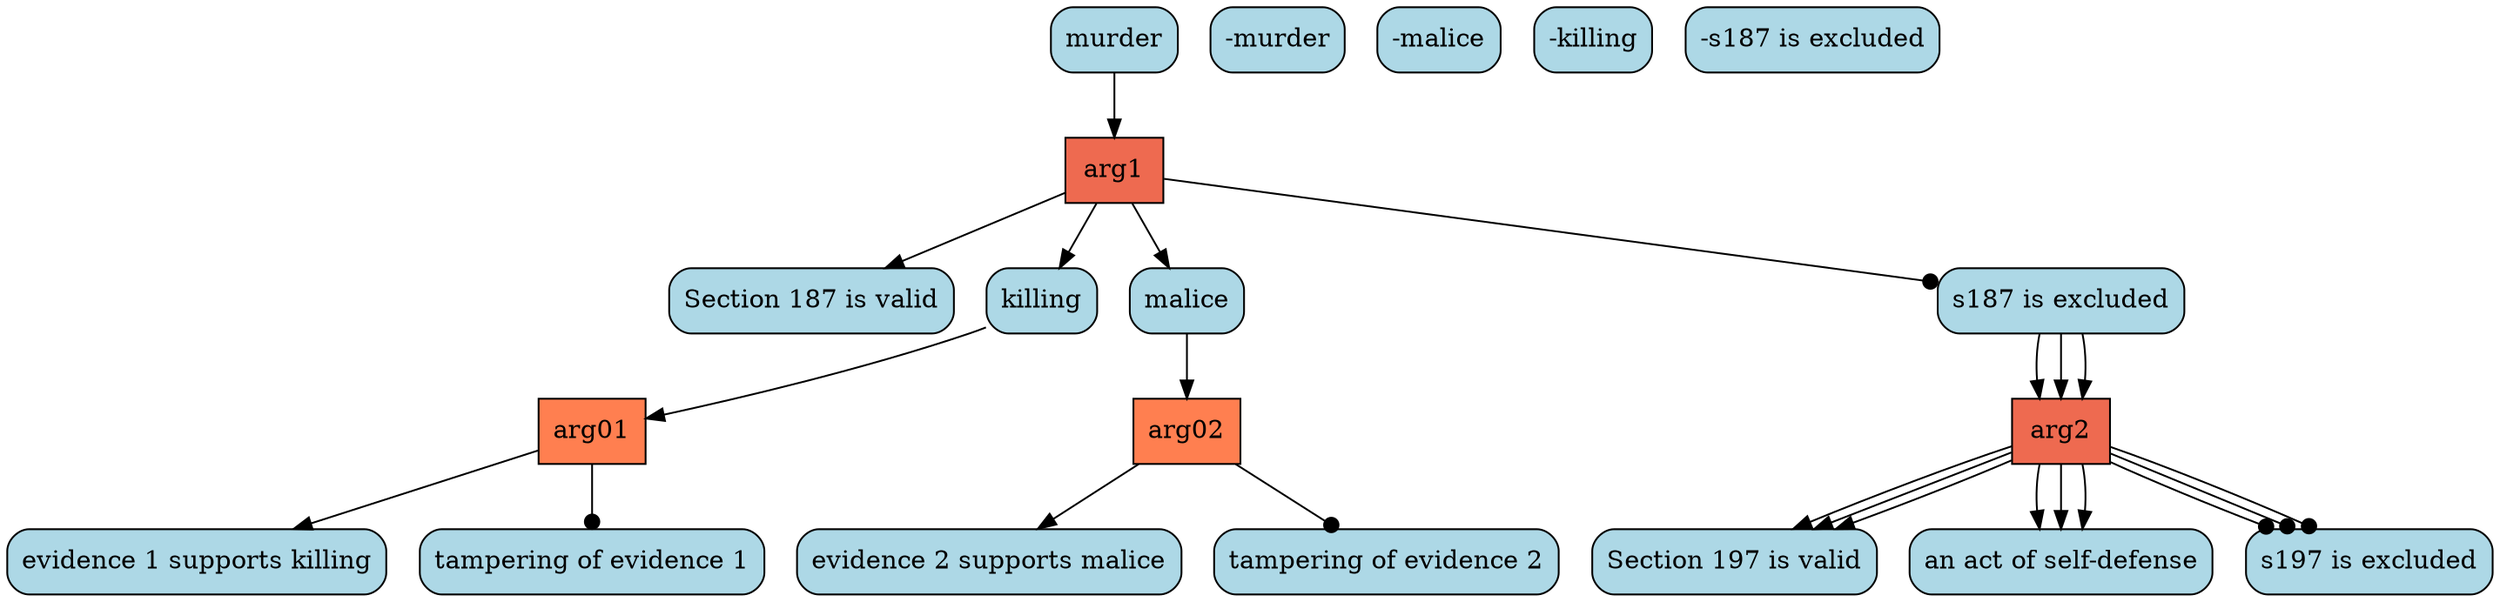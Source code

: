 digraph G{ 
"arg1" [color="black", fillcolor="coral2",fixedsize=false, shape=box, style="filled"]; 
"murder" [color="black", fillcolor="lightblue", fixedsize=false,  shape="box", style="rounded,filled"]; 
"-murder" [color="black", fillcolor="lightblue", fixedsize=false,  shape="box", style="rounded,filled"]; 
"Section 187 is valid" [color="black", fillcolor="lightblue", fixedsize=false,  shape="box", style="rounded,filled"]; 
"killing" [color="black", fillcolor="lightblue", fixedsize=false,  shape="box", style="rounded,filled"]; 
"malice" [color="black", fillcolor="lightblue", fixedsize=false,  shape="box", style="rounded,filled"]; 
"s187 is excluded" [color="black", fillcolor="lightblue", fixedsize=false,  shape="box", style="rounded,filled"]; 
"arg02" [color="black", fillcolor="coral",fixedsize=false, shape=box, style="filled"]; 
"-malice" [color="black", fillcolor="lightblue", fixedsize=false,  shape="box", style="rounded,filled"]; 
"evidence 2 supports malice" [color="black", fillcolor="lightblue", fixedsize=false,  shape="box", style="rounded,filled"]; 
"tampering of evidence 2" [color="black", fillcolor="lightblue", fixedsize=false,  shape="box", style="rounded,filled"]; 
"arg01" [color="black", fillcolor="coral",fixedsize=false, shape=box, style="filled"]; 
"-killing" [color="black", fillcolor="lightblue", fixedsize=false,  shape="box", style="rounded,filled"]; 
"evidence 1 supports killing" [color="black", fillcolor="lightblue", fixedsize=false,  shape="box", style="rounded,filled"]; 
"tampering of evidence 1" [color="black", fillcolor="lightblue", fixedsize=false,  shape="box", style="rounded,filled"]; 
"arg2" [color="black", fillcolor="coral2",fixedsize=false, shape=box, style="filled"]; 
"-s187 is excluded" [color="black", fillcolor="lightblue", fixedsize=false,  shape="box", style="rounded,filled"]; 
"Section 197 is valid" [color="black", fillcolor="lightblue", fixedsize=false,  shape="box", style="rounded,filled"]; 
"an act of self-defense" [color="black", fillcolor="lightblue", fixedsize=false,  shape="box", style="rounded,filled"]; 
"s197 is excluded" [color="black", fillcolor="lightblue", fixedsize=false,  shape="box", style="rounded,filled"]; 
"arg2" [color="black", fillcolor="coral2",fixedsize=false, shape=box, style="filled"]; 
"arg2" [color="black", fillcolor="coral2",fixedsize=false, shape=box, style="filled"]; 
"murder" -> "arg1" ; 
"arg1" -> "Section 187 is valid" ; 
"arg1" -> "killing" ; 
"arg1" -> "malice" ; 
"arg1" -> "s187 is excluded" [arrowhead=dot] ; 
"malice" -> "arg02" ; 
"arg02" -> "evidence 2 supports malice" ; 
"arg02" -> "tampering of evidence 2" [arrowhead=dot] ; 
"killing" -> "arg01" ; 
"arg01" -> "evidence 1 supports killing" ; 
"arg01" -> "tampering of evidence 1" [arrowhead=dot] ; 
"s187 is excluded" -> "arg2" ; 
"arg2" -> "Section 197 is valid" ; 
"arg2" -> "an act of self-defense" ; 
"arg2" -> "s197 is excluded" [arrowhead=dot] ; 
"s187 is excluded" -> "arg2" ; 
"arg2" -> "Section 197 is valid" ; 
"arg2" -> "an act of self-defense" ; 
"arg2" -> "s197 is excluded" [arrowhead=dot] ; 
"s187 is excluded" -> "arg2" ; 
"arg2" -> "Section 197 is valid" ; 
"arg2" -> "an act of self-defense" ; 
"arg2" -> "s197 is excluded" [arrowhead=dot] ; 
}
